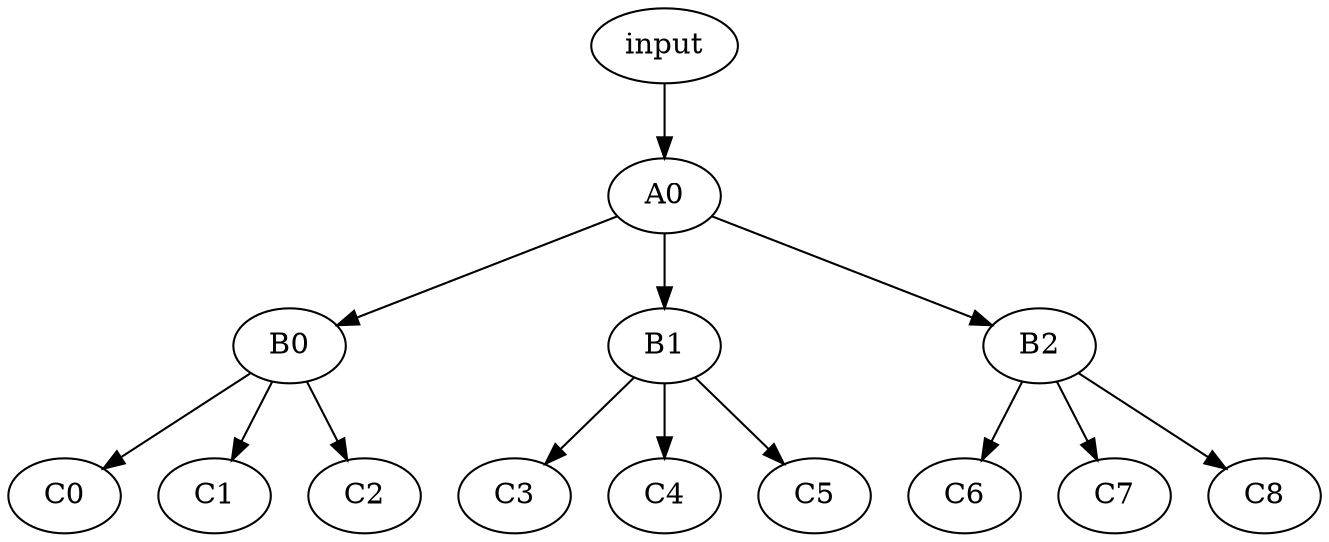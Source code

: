 digraph G2 {
    input -> A0 -> B0 -> C0;
    B0 -> C1;
    B0 -> C2;
    A0 -> B1 -> C3;
    B1 -> C4;
    B1 -> C5;
    A0 -> B2 -> C6;
    B2 -> C7;
    B2 -> C8;
}